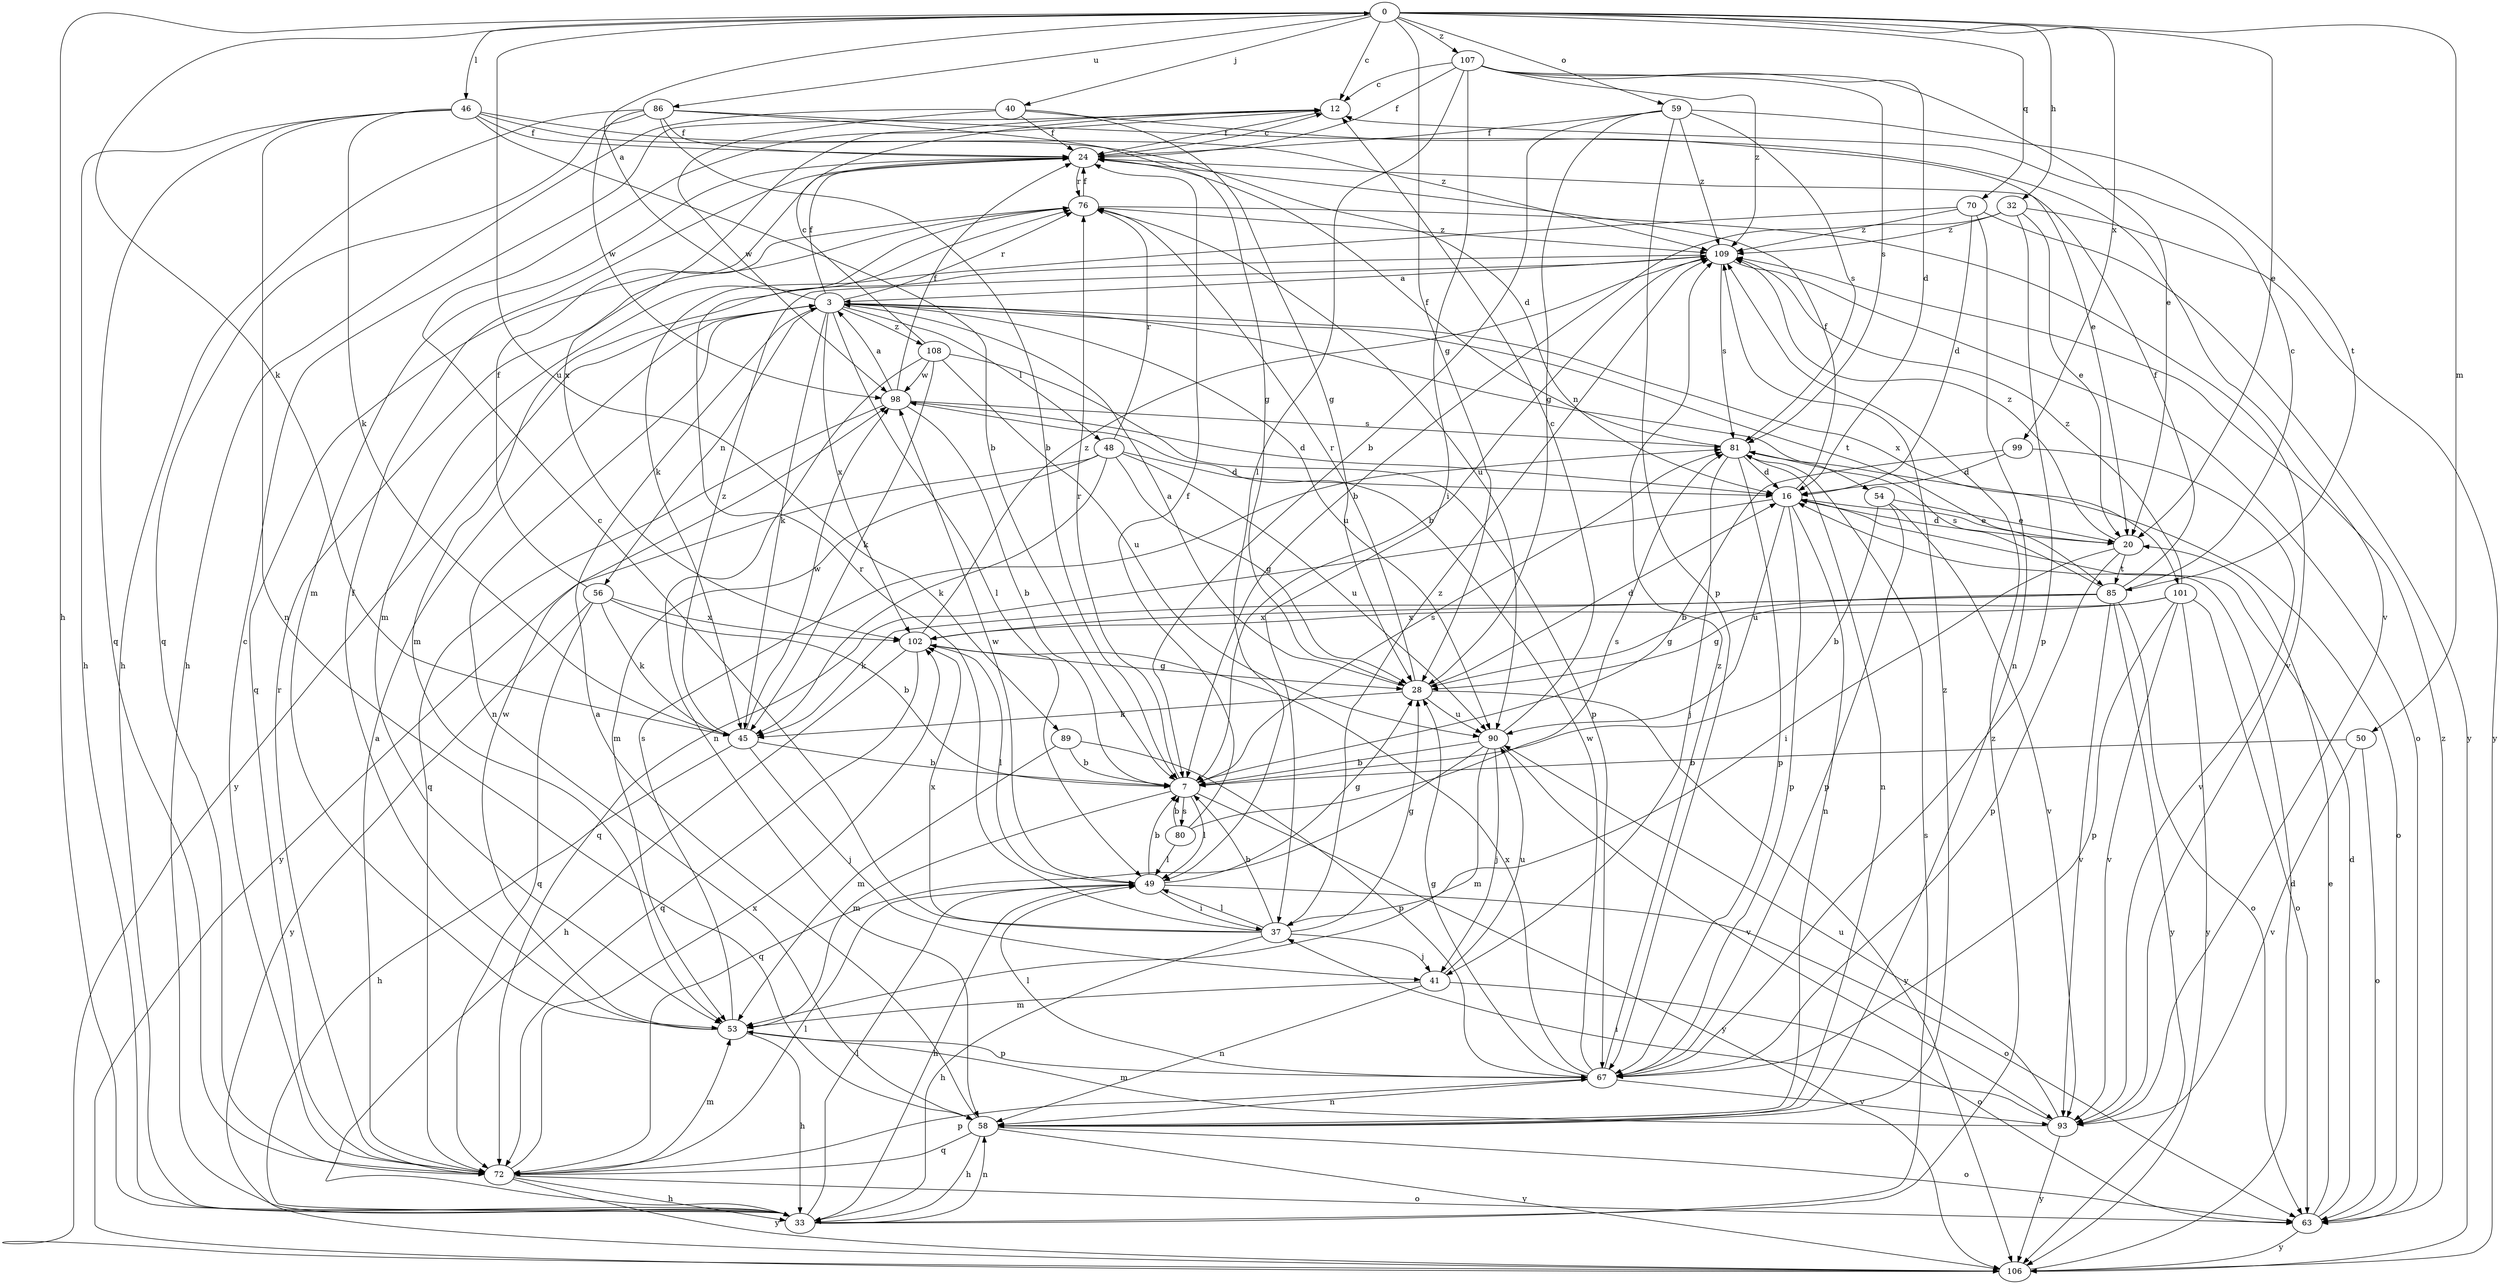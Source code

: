 strict digraph  {
0;
3;
7;
12;
16;
20;
24;
28;
32;
33;
37;
40;
41;
45;
46;
48;
49;
50;
53;
54;
56;
58;
59;
63;
67;
70;
72;
76;
80;
81;
85;
86;
89;
90;
93;
98;
99;
101;
102;
106;
107;
108;
109;
0 -> 12  [label=c];
0 -> 20  [label=e];
0 -> 28  [label=g];
0 -> 32  [label=h];
0 -> 33  [label=h];
0 -> 40  [label=j];
0 -> 45  [label=k];
0 -> 46  [label=l];
0 -> 50  [label=m];
0 -> 59  [label=o];
0 -> 70  [label=q];
0 -> 86  [label=u];
0 -> 89  [label=u];
0 -> 99  [label=x];
0 -> 107  [label=z];
3 -> 0  [label=a];
3 -> 24  [label=f];
3 -> 45  [label=k];
3 -> 48  [label=l];
3 -> 49  [label=l];
3 -> 54  [label=n];
3 -> 56  [label=n];
3 -> 58  [label=n];
3 -> 76  [label=r];
3 -> 85  [label=t];
3 -> 90  [label=u];
3 -> 101  [label=x];
3 -> 102  [label=x];
3 -> 106  [label=y];
3 -> 108  [label=z];
7 -> 49  [label=l];
7 -> 53  [label=m];
7 -> 76  [label=r];
7 -> 80  [label=s];
7 -> 81  [label=s];
7 -> 106  [label=y];
12 -> 24  [label=f];
12 -> 102  [label=x];
16 -> 20  [label=e];
16 -> 24  [label=f];
16 -> 58  [label=n];
16 -> 67  [label=p];
16 -> 72  [label=q];
16 -> 90  [label=u];
20 -> 16  [label=d];
20 -> 37  [label=i];
20 -> 67  [label=p];
20 -> 85  [label=t];
20 -> 109  [label=z];
24 -> 12  [label=c];
24 -> 53  [label=m];
24 -> 76  [label=r];
28 -> 3  [label=a];
28 -> 16  [label=d];
28 -> 45  [label=k];
28 -> 76  [label=r];
28 -> 90  [label=u];
28 -> 106  [label=y];
32 -> 7  [label=b];
32 -> 20  [label=e];
32 -> 67  [label=p];
32 -> 106  [label=y];
32 -> 109  [label=z];
33 -> 49  [label=l];
33 -> 58  [label=n];
33 -> 81  [label=s];
33 -> 109  [label=z];
37 -> 7  [label=b];
37 -> 12  [label=c];
37 -> 28  [label=g];
37 -> 33  [label=h];
37 -> 41  [label=j];
37 -> 49  [label=l];
37 -> 76  [label=r];
37 -> 102  [label=x];
37 -> 109  [label=z];
40 -> 20  [label=e];
40 -> 24  [label=f];
40 -> 28  [label=g];
40 -> 33  [label=h];
40 -> 98  [label=w];
41 -> 53  [label=m];
41 -> 58  [label=n];
41 -> 63  [label=o];
41 -> 90  [label=u];
45 -> 7  [label=b];
45 -> 33  [label=h];
45 -> 41  [label=j];
45 -> 98  [label=w];
45 -> 109  [label=z];
46 -> 7  [label=b];
46 -> 16  [label=d];
46 -> 24  [label=f];
46 -> 33  [label=h];
46 -> 45  [label=k];
46 -> 58  [label=n];
46 -> 72  [label=q];
46 -> 109  [label=z];
48 -> 16  [label=d];
48 -> 28  [label=g];
48 -> 45  [label=k];
48 -> 53  [label=m];
48 -> 76  [label=r];
48 -> 90  [label=u];
48 -> 106  [label=y];
49 -> 7  [label=b];
49 -> 28  [label=g];
49 -> 33  [label=h];
49 -> 37  [label=i];
49 -> 63  [label=o];
49 -> 98  [label=w];
50 -> 7  [label=b];
50 -> 63  [label=o];
50 -> 93  [label=v];
53 -> 24  [label=f];
53 -> 33  [label=h];
53 -> 67  [label=p];
53 -> 81  [label=s];
53 -> 98  [label=w];
54 -> 7  [label=b];
54 -> 20  [label=e];
54 -> 67  [label=p];
54 -> 93  [label=v];
56 -> 7  [label=b];
56 -> 24  [label=f];
56 -> 45  [label=k];
56 -> 72  [label=q];
56 -> 102  [label=x];
56 -> 106  [label=y];
58 -> 3  [label=a];
58 -> 33  [label=h];
58 -> 63  [label=o];
58 -> 72  [label=q];
58 -> 106  [label=y];
58 -> 109  [label=z];
59 -> 7  [label=b];
59 -> 24  [label=f];
59 -> 28  [label=g];
59 -> 67  [label=p];
59 -> 81  [label=s];
59 -> 85  [label=t];
59 -> 109  [label=z];
63 -> 16  [label=d];
63 -> 20  [label=e];
63 -> 106  [label=y];
63 -> 109  [label=z];
67 -> 28  [label=g];
67 -> 49  [label=l];
67 -> 58  [label=n];
67 -> 93  [label=v];
67 -> 98  [label=w];
67 -> 102  [label=x];
67 -> 109  [label=z];
70 -> 16  [label=d];
70 -> 45  [label=k];
70 -> 58  [label=n];
70 -> 106  [label=y];
70 -> 109  [label=z];
72 -> 3  [label=a];
72 -> 12  [label=c];
72 -> 33  [label=h];
72 -> 49  [label=l];
72 -> 53  [label=m];
72 -> 63  [label=o];
72 -> 67  [label=p];
72 -> 76  [label=r];
72 -> 102  [label=x];
72 -> 106  [label=y];
76 -> 24  [label=f];
76 -> 53  [label=m];
76 -> 72  [label=q];
76 -> 90  [label=u];
76 -> 93  [label=v];
76 -> 109  [label=z];
80 -> 7  [label=b];
80 -> 24  [label=f];
80 -> 49  [label=l];
80 -> 81  [label=s];
81 -> 16  [label=d];
81 -> 24  [label=f];
81 -> 41  [label=j];
81 -> 58  [label=n];
81 -> 63  [label=o];
81 -> 67  [label=p];
85 -> 12  [label=c];
85 -> 24  [label=f];
85 -> 28  [label=g];
85 -> 45  [label=k];
85 -> 63  [label=o];
85 -> 81  [label=s];
85 -> 93  [label=v];
85 -> 102  [label=x];
85 -> 106  [label=y];
86 -> 7  [label=b];
86 -> 24  [label=f];
86 -> 28  [label=g];
86 -> 33  [label=h];
86 -> 72  [label=q];
86 -> 93  [label=v];
86 -> 98  [label=w];
89 -> 7  [label=b];
89 -> 53  [label=m];
89 -> 67  [label=p];
90 -> 7  [label=b];
90 -> 12  [label=c];
90 -> 41  [label=j];
90 -> 53  [label=m];
90 -> 72  [label=q];
90 -> 93  [label=v];
93 -> 37  [label=i];
93 -> 53  [label=m];
93 -> 90  [label=u];
93 -> 106  [label=y];
98 -> 3  [label=a];
98 -> 7  [label=b];
98 -> 16  [label=d];
98 -> 24  [label=f];
98 -> 72  [label=q];
98 -> 81  [label=s];
99 -> 7  [label=b];
99 -> 16  [label=d];
99 -> 93  [label=v];
101 -> 28  [label=g];
101 -> 63  [label=o];
101 -> 67  [label=p];
101 -> 93  [label=v];
101 -> 102  [label=x];
101 -> 106  [label=y];
101 -> 109  [label=z];
102 -> 28  [label=g];
102 -> 33  [label=h];
102 -> 49  [label=l];
102 -> 72  [label=q];
102 -> 109  [label=z];
106 -> 16  [label=d];
107 -> 12  [label=c];
107 -> 16  [label=d];
107 -> 20  [label=e];
107 -> 24  [label=f];
107 -> 37  [label=i];
107 -> 49  [label=l];
107 -> 81  [label=s];
107 -> 109  [label=z];
108 -> 12  [label=c];
108 -> 45  [label=k];
108 -> 58  [label=n];
108 -> 67  [label=p];
108 -> 90  [label=u];
108 -> 98  [label=w];
109 -> 3  [label=a];
109 -> 7  [label=b];
109 -> 53  [label=m];
109 -> 63  [label=o];
109 -> 81  [label=s];
}
